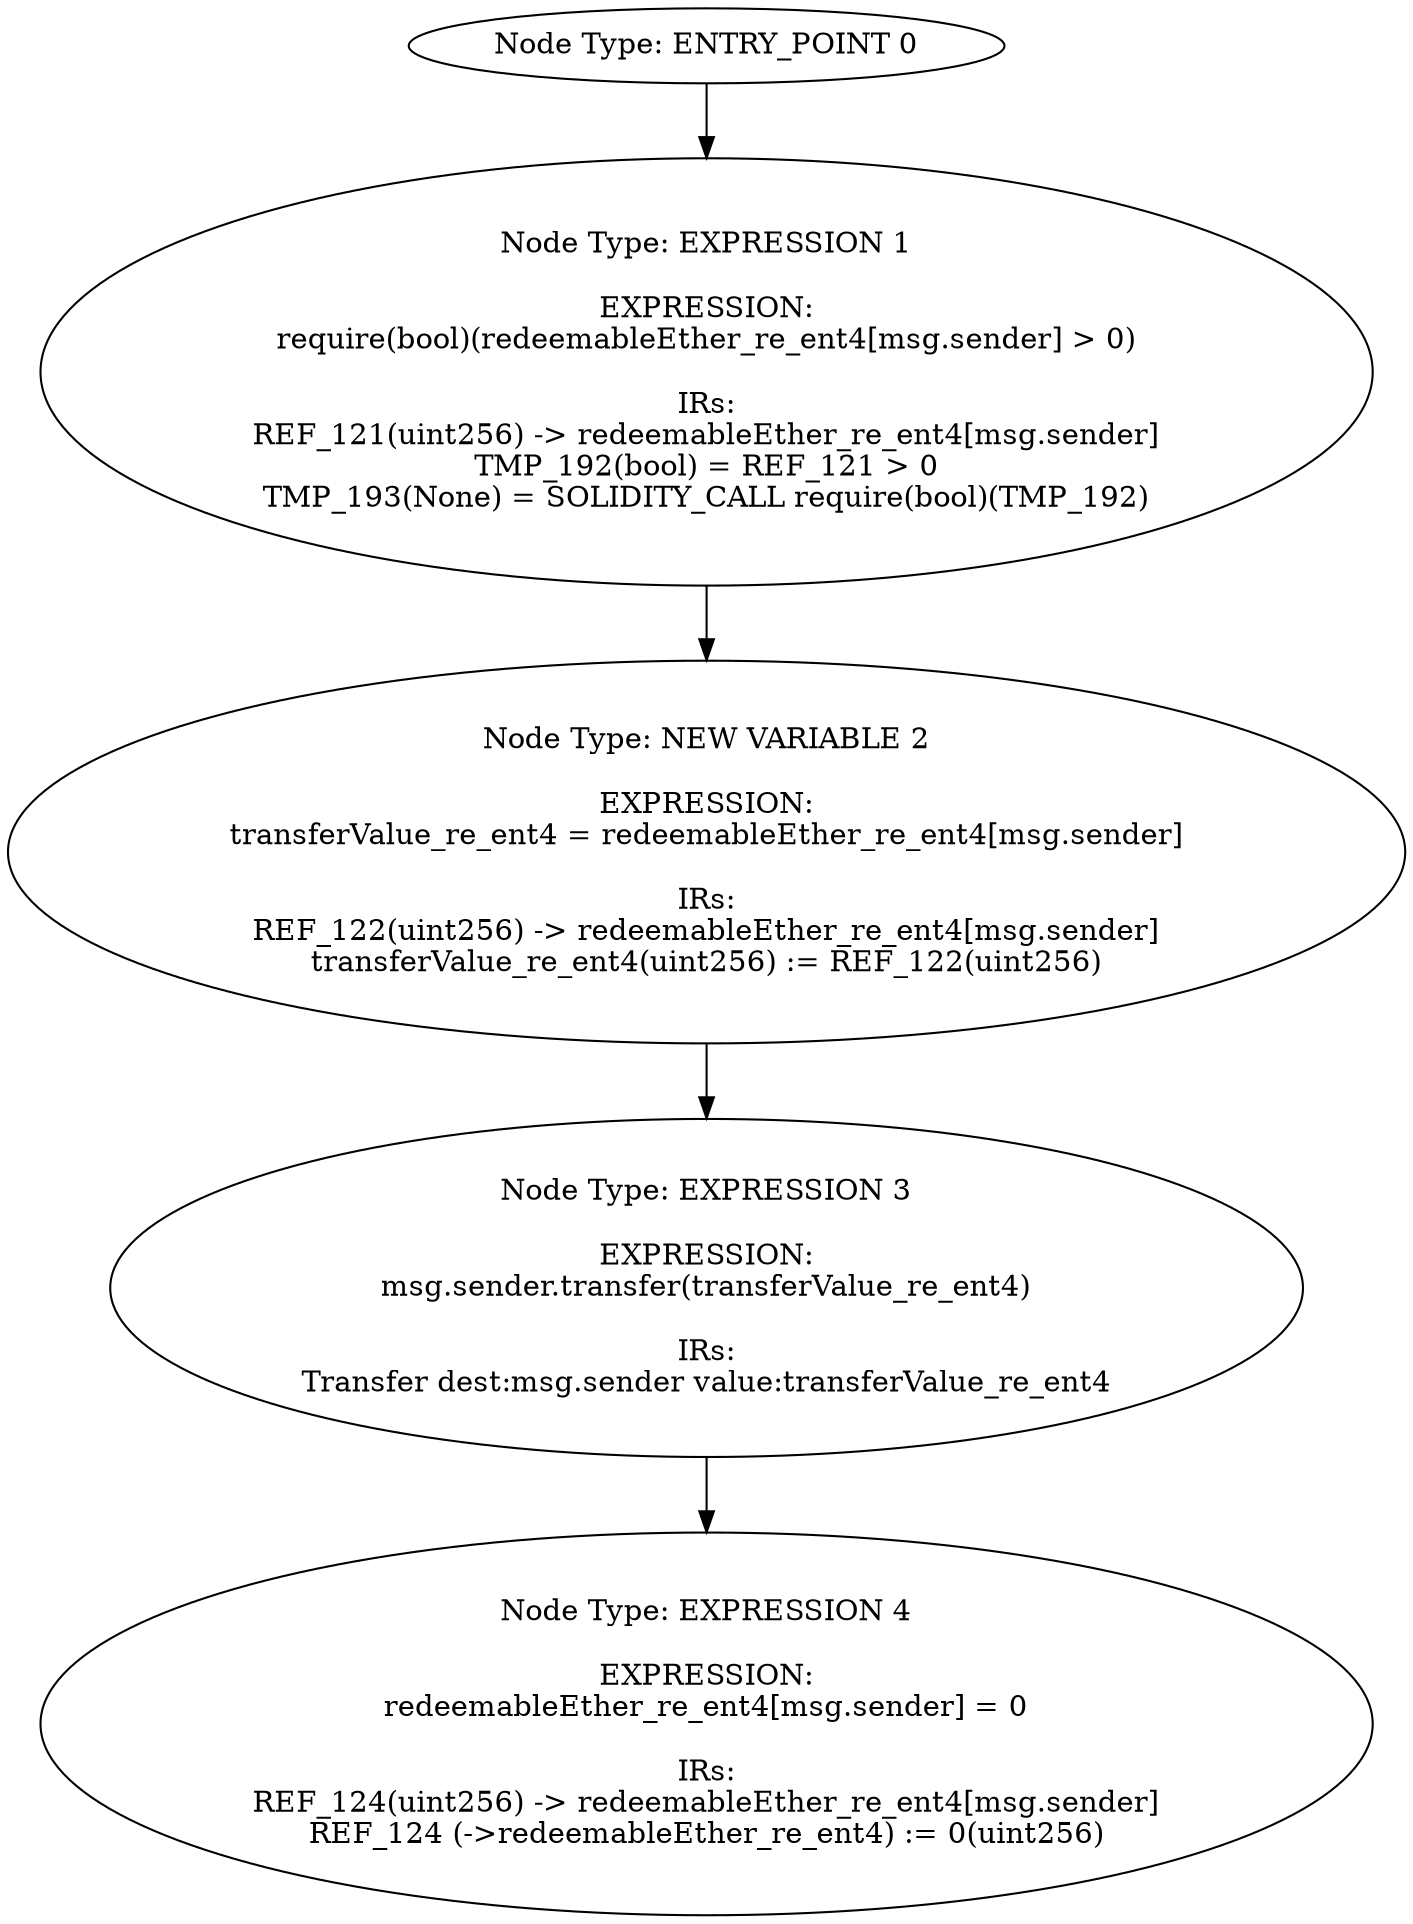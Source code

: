 digraph{
0[label="Node Type: ENTRY_POINT 0
"];
0->1;
1[label="Node Type: EXPRESSION 1

EXPRESSION:
require(bool)(redeemableEther_re_ent4[msg.sender] > 0)

IRs:
REF_121(uint256) -> redeemableEther_re_ent4[msg.sender]
TMP_192(bool) = REF_121 > 0
TMP_193(None) = SOLIDITY_CALL require(bool)(TMP_192)"];
1->2;
2[label="Node Type: NEW VARIABLE 2

EXPRESSION:
transferValue_re_ent4 = redeemableEther_re_ent4[msg.sender]

IRs:
REF_122(uint256) -> redeemableEther_re_ent4[msg.sender]
transferValue_re_ent4(uint256) := REF_122(uint256)"];
2->3;
3[label="Node Type: EXPRESSION 3

EXPRESSION:
msg.sender.transfer(transferValue_re_ent4)

IRs:
Transfer dest:msg.sender value:transferValue_re_ent4"];
3->4;
4[label="Node Type: EXPRESSION 4

EXPRESSION:
redeemableEther_re_ent4[msg.sender] = 0

IRs:
REF_124(uint256) -> redeemableEther_re_ent4[msg.sender]
REF_124 (->redeemableEther_re_ent4) := 0(uint256)"];
}
